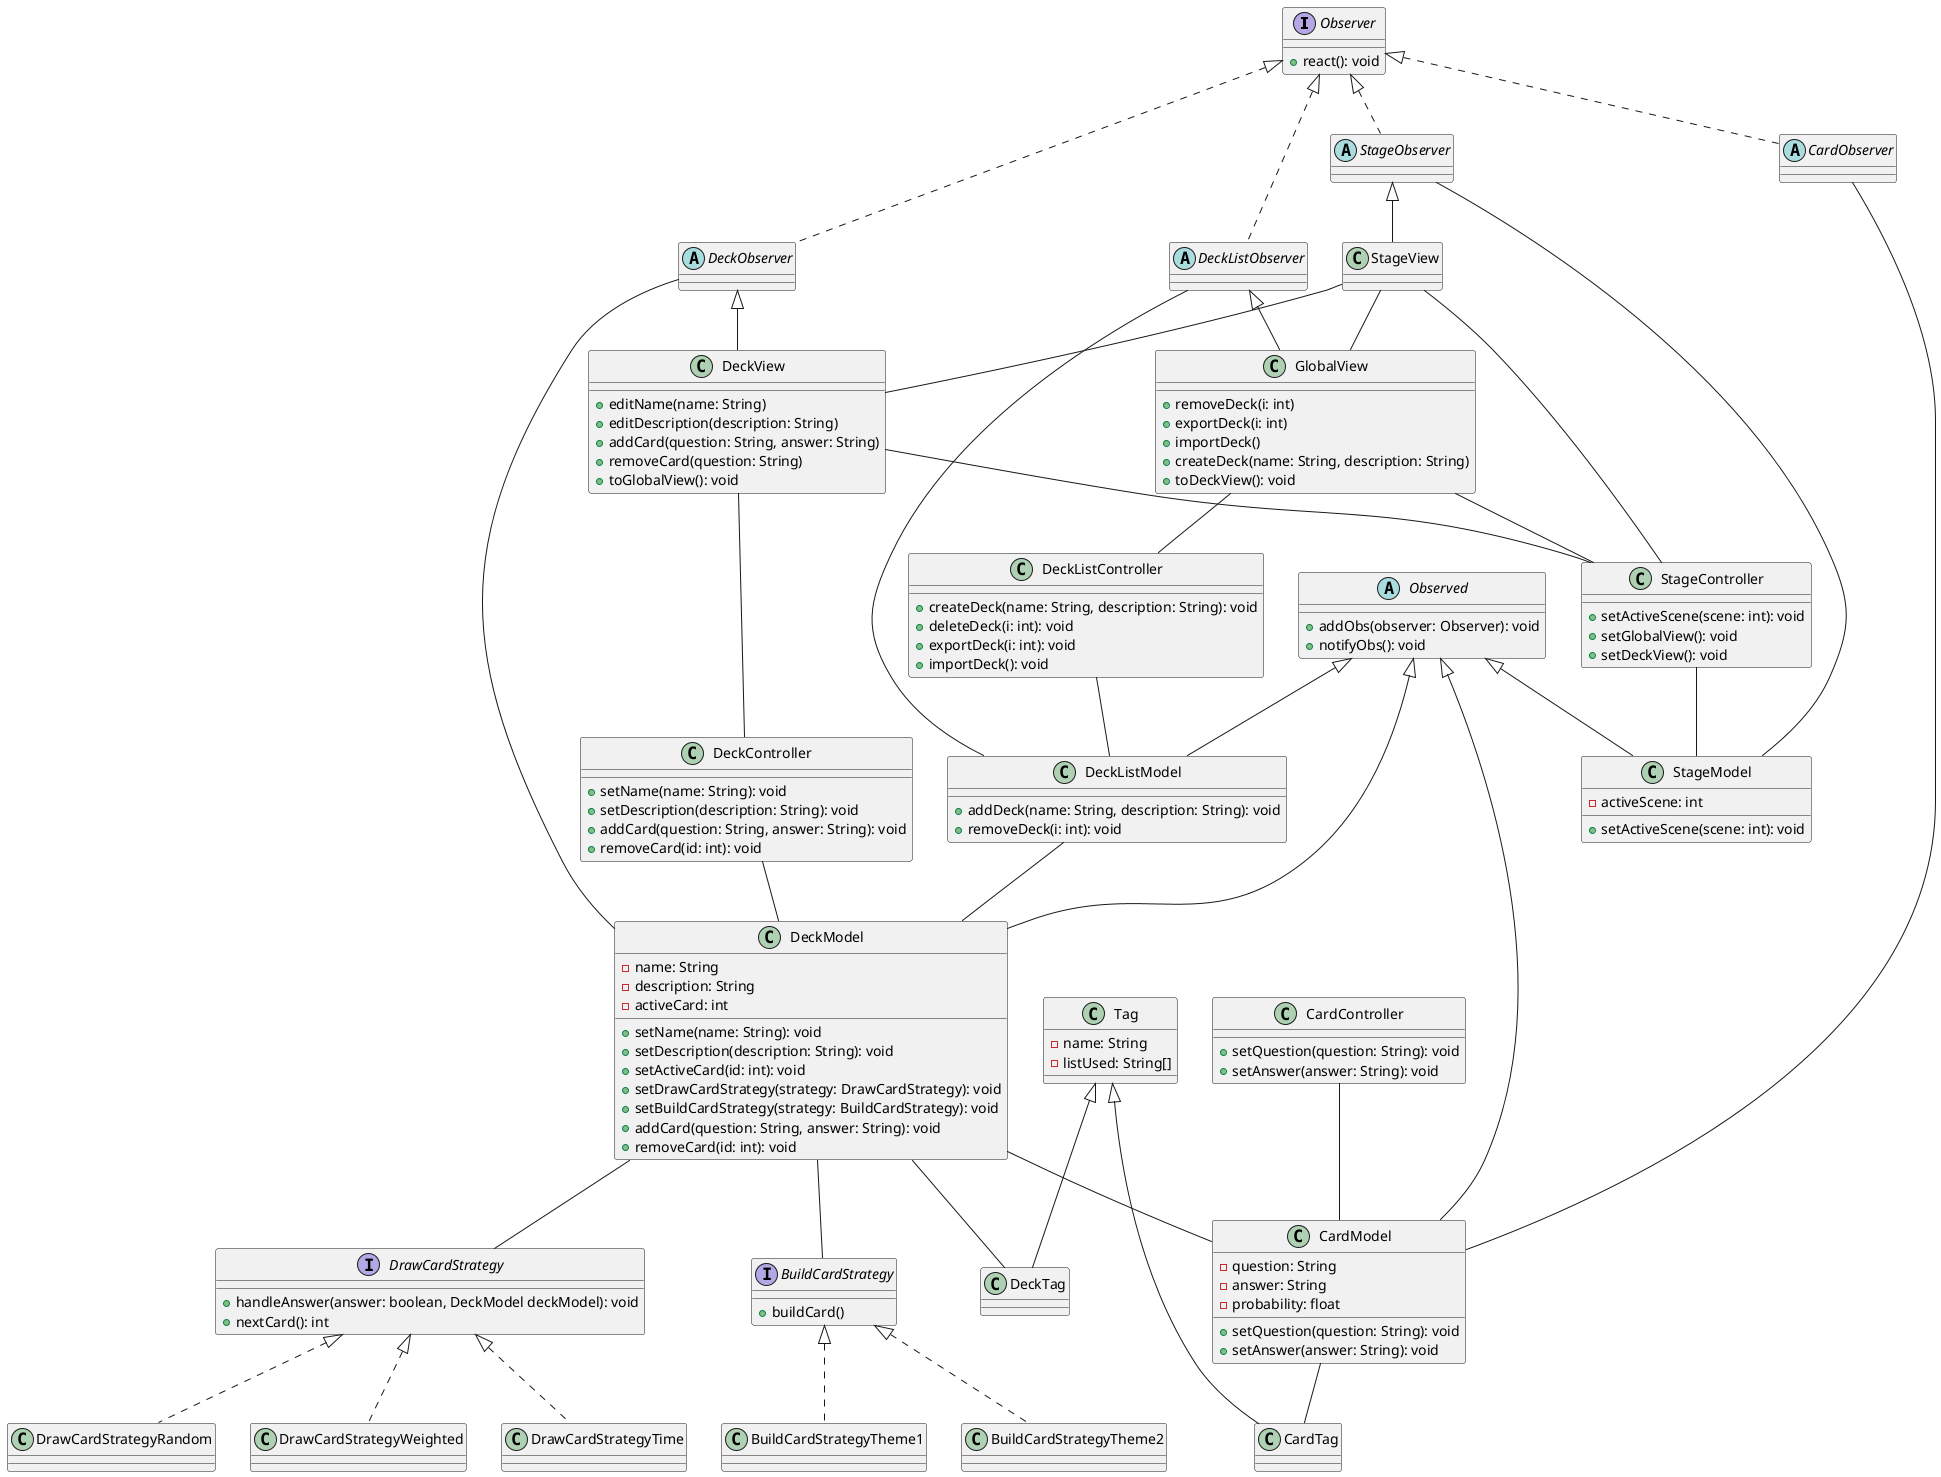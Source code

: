@startuml
interface Observer {
    + react(): void
}

abstract class CardObserver implements Observer {
}

abstract class DeckObserver implements Observer {
}

abstract class DeckListObserver implements Observer {
}

abstract class StageObserver implements Observer {
}

abstract class Observed {
    + addObs(observer: Observer): void
    + notifyObs(): void
}

class GlobalView extends DeckListObserver {
    + removeDeck(i: int)
    + exportDeck(i: int)
    + importDeck()
    + createDeck(name: String, description: String)
    + toDeckView(): void
}

class DeckView extends DeckObserver {
    + editName(name: String)
    + editDescription(description: String)
    + addCard(question: String, answer: String)
    + removeCard(question: String)
    + toGlobalView(): void
}

class StageView extends StageObserver {
}

class DeckListModel extends Observed {
    + addDeck(name: String, description: String): void
    + removeDeck(i: int): void
}

class DeckModel extends Observed {
    - name: String
    - description: String
    - activeCard: int
    + setName(name: String): void
    + setDescription(description: String): void
    + setActiveCard(id: int): void
    + setDrawCardStrategy(strategy: DrawCardStrategy): void
    + setBuildCardStrategy(strategy: BuildCardStrategy): void
    + addCard(question: String, answer: String): void
    + removeCard(id: int): void
}

class CardModel extends Observed {
    - question: String
    - answer: String
    - probability: float
    + setQuestion(question: String): void
    + setAnswer(answer: String): void
}

class StageModel extends Observed {
    - activeScene: int
    + setActiveScene(scene: int): void
}

class DeckListController {
    + createDeck(name: String, description: String): void
    + deleteDeck(i: int): void
    + exportDeck(i: int): void
    + importDeck(): void
}

class DeckController {
    + setName(name: String): void
    + setDescription(description: String): void
    + addCard(question: String, answer: String): void
    + removeCard(id: int): void
}

class CardController {
    + setQuestion(question: String): void
    + setAnswer(answer: String): void
}

class StageController {
    + setActiveScene(scene: int): void
    + setGlobalView(): void
    + setDeckView(): void
}

class Tag {
    - name: String
    - listUsed: String[]
}

class CardTag extends Tag {
}

class DeckTag extends Tag {
}

interface DrawCardStrategy {
    + handleAnswer(answer: boolean, DeckModel deckModel): void
    + nextCard(): int
}

interface BuildCardStrategy {
    + buildCard()
}

class BuildCardStrategyTheme1 implements BuildCardStrategy {
}

class BuildCardStrategyTheme2 implements BuildCardStrategy {
}

class DrawCardStrategyRandom implements DrawCardStrategy {
}

class DrawCardStrategyWeighted implements DrawCardStrategy {
}

class DrawCardStrategyTime implements DrawCardStrategy {
}

CardObserver -- CardModel
DeckObserver -- DeckModel
DeckListObserver -- DeckListModel
StageObserver -- StageModel

GlobalView -- DeckListController
DeckView -- DeckController
StageView -- StageController
GlobalView -- StageController
DeckView -- StageController

CardController -- CardModel
DeckController -- DeckModel
DeckListController -- DeckListModel
StageController -- StageModel

DeckModel -- DrawCardStrategy
DeckModel -- BuildCardStrategy
DeckModel -- CardModel
DeckListModel -- DeckModel


StageView -- DeckView
StageView -- GlobalView

CardModel -- CardTag
DeckModel -- DeckTag

@enduml